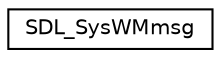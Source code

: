 digraph "Graphical Class Hierarchy"
{
 // LATEX_PDF_SIZE
  edge [fontname="Helvetica",fontsize="10",labelfontname="Helvetica",labelfontsize="10"];
  node [fontname="Helvetica",fontsize="10",shape=record];
  rankdir="LR";
  Node0 [label="SDL_SysWMmsg",height=0.2,width=0.4,color="black", fillcolor="white", style="filled",URL="$structSDL__SysWMmsg.html",tooltip=" "];
}
